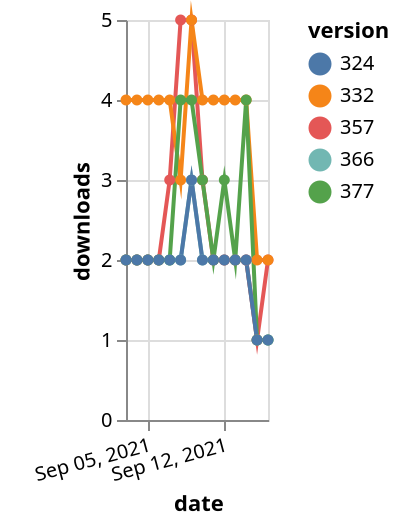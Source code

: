 {"$schema": "https://vega.github.io/schema/vega-lite/v5.json", "description": "A simple bar chart with embedded data.", "data": {"values": [{"date": "2021-09-03", "total": 2311, "delta": 2, "version": "366"}, {"date": "2021-09-04", "total": 2313, "delta": 2, "version": "366"}, {"date": "2021-09-05", "total": 2315, "delta": 2, "version": "366"}, {"date": "2021-09-06", "total": 2317, "delta": 2, "version": "366"}, {"date": "2021-09-07", "total": 2319, "delta": 2, "version": "366"}, {"date": "2021-09-08", "total": 2321, "delta": 2, "version": "366"}, {"date": "2021-09-09", "total": 2324, "delta": 3, "version": "366"}, {"date": "2021-09-10", "total": 2326, "delta": 2, "version": "366"}, {"date": "2021-09-11", "total": 2328, "delta": 2, "version": "366"}, {"date": "2021-09-12", "total": 2330, "delta": 2, "version": "366"}, {"date": "2021-09-13", "total": 2332, "delta": 2, "version": "366"}, {"date": "2021-09-14", "total": 2334, "delta": 2, "version": "366"}, {"date": "2021-09-15", "total": 2335, "delta": 1, "version": "366"}, {"date": "2021-09-16", "total": 2336, "delta": 1, "version": "366"}, {"date": "2021-09-03", "total": 3040, "delta": 2, "version": "357"}, {"date": "2021-09-04", "total": 3042, "delta": 2, "version": "357"}, {"date": "2021-09-05", "total": 3044, "delta": 2, "version": "357"}, {"date": "2021-09-06", "total": 3046, "delta": 2, "version": "357"}, {"date": "2021-09-07", "total": 3049, "delta": 3, "version": "357"}, {"date": "2021-09-08", "total": 3054, "delta": 5, "version": "357"}, {"date": "2021-09-09", "total": 3059, "delta": 5, "version": "357"}, {"date": "2021-09-10", "total": 3062, "delta": 3, "version": "357"}, {"date": "2021-09-11", "total": 3064, "delta": 2, "version": "357"}, {"date": "2021-09-12", "total": 3066, "delta": 2, "version": "357"}, {"date": "2021-09-13", "total": 3068, "delta": 2, "version": "357"}, {"date": "2021-09-14", "total": 3070, "delta": 2, "version": "357"}, {"date": "2021-09-15", "total": 3071, "delta": 1, "version": "357"}, {"date": "2021-09-16", "total": 3073, "delta": 2, "version": "357"}, {"date": "2021-09-03", "total": 4907, "delta": 4, "version": "332"}, {"date": "2021-09-04", "total": 4911, "delta": 4, "version": "332"}, {"date": "2021-09-05", "total": 4915, "delta": 4, "version": "332"}, {"date": "2021-09-06", "total": 4919, "delta": 4, "version": "332"}, {"date": "2021-09-07", "total": 4923, "delta": 4, "version": "332"}, {"date": "2021-09-08", "total": 4926, "delta": 3, "version": "332"}, {"date": "2021-09-09", "total": 4931, "delta": 5, "version": "332"}, {"date": "2021-09-10", "total": 4935, "delta": 4, "version": "332"}, {"date": "2021-09-11", "total": 4939, "delta": 4, "version": "332"}, {"date": "2021-09-12", "total": 4943, "delta": 4, "version": "332"}, {"date": "2021-09-13", "total": 4947, "delta": 4, "version": "332"}, {"date": "2021-09-14", "total": 4951, "delta": 4, "version": "332"}, {"date": "2021-09-15", "total": 4953, "delta": 2, "version": "332"}, {"date": "2021-09-16", "total": 4955, "delta": 2, "version": "332"}, {"date": "2021-09-03", "total": 2104, "delta": 2, "version": "377"}, {"date": "2021-09-04", "total": 2106, "delta": 2, "version": "377"}, {"date": "2021-09-05", "total": 2108, "delta": 2, "version": "377"}, {"date": "2021-09-06", "total": 2110, "delta": 2, "version": "377"}, {"date": "2021-09-07", "total": 2112, "delta": 2, "version": "377"}, {"date": "2021-09-08", "total": 2116, "delta": 4, "version": "377"}, {"date": "2021-09-09", "total": 2120, "delta": 4, "version": "377"}, {"date": "2021-09-10", "total": 2123, "delta": 3, "version": "377"}, {"date": "2021-09-11", "total": 2125, "delta": 2, "version": "377"}, {"date": "2021-09-12", "total": 2128, "delta": 3, "version": "377"}, {"date": "2021-09-13", "total": 2130, "delta": 2, "version": "377"}, {"date": "2021-09-14", "total": 2134, "delta": 4, "version": "377"}, {"date": "2021-09-15", "total": 2135, "delta": 1, "version": "377"}, {"date": "2021-09-16", "total": 2136, "delta": 1, "version": "377"}, {"date": "2021-09-03", "total": 2578, "delta": 2, "version": "324"}, {"date": "2021-09-04", "total": 2580, "delta": 2, "version": "324"}, {"date": "2021-09-05", "total": 2582, "delta": 2, "version": "324"}, {"date": "2021-09-06", "total": 2584, "delta": 2, "version": "324"}, {"date": "2021-09-07", "total": 2586, "delta": 2, "version": "324"}, {"date": "2021-09-08", "total": 2588, "delta": 2, "version": "324"}, {"date": "2021-09-09", "total": 2591, "delta": 3, "version": "324"}, {"date": "2021-09-10", "total": 2593, "delta": 2, "version": "324"}, {"date": "2021-09-11", "total": 2595, "delta": 2, "version": "324"}, {"date": "2021-09-12", "total": 2597, "delta": 2, "version": "324"}, {"date": "2021-09-13", "total": 2599, "delta": 2, "version": "324"}, {"date": "2021-09-14", "total": 2601, "delta": 2, "version": "324"}, {"date": "2021-09-15", "total": 2602, "delta": 1, "version": "324"}, {"date": "2021-09-16", "total": 2603, "delta": 1, "version": "324"}]}, "width": "container", "mark": {"type": "line", "point": {"filled": true}}, "encoding": {"x": {"field": "date", "type": "temporal", "timeUnit": "yearmonthdate", "title": "date", "axis": {"labelAngle": -15}}, "y": {"field": "delta", "type": "quantitative", "title": "downloads"}, "color": {"field": "version", "type": "nominal"}, "tooltip": {"field": "delta"}}}